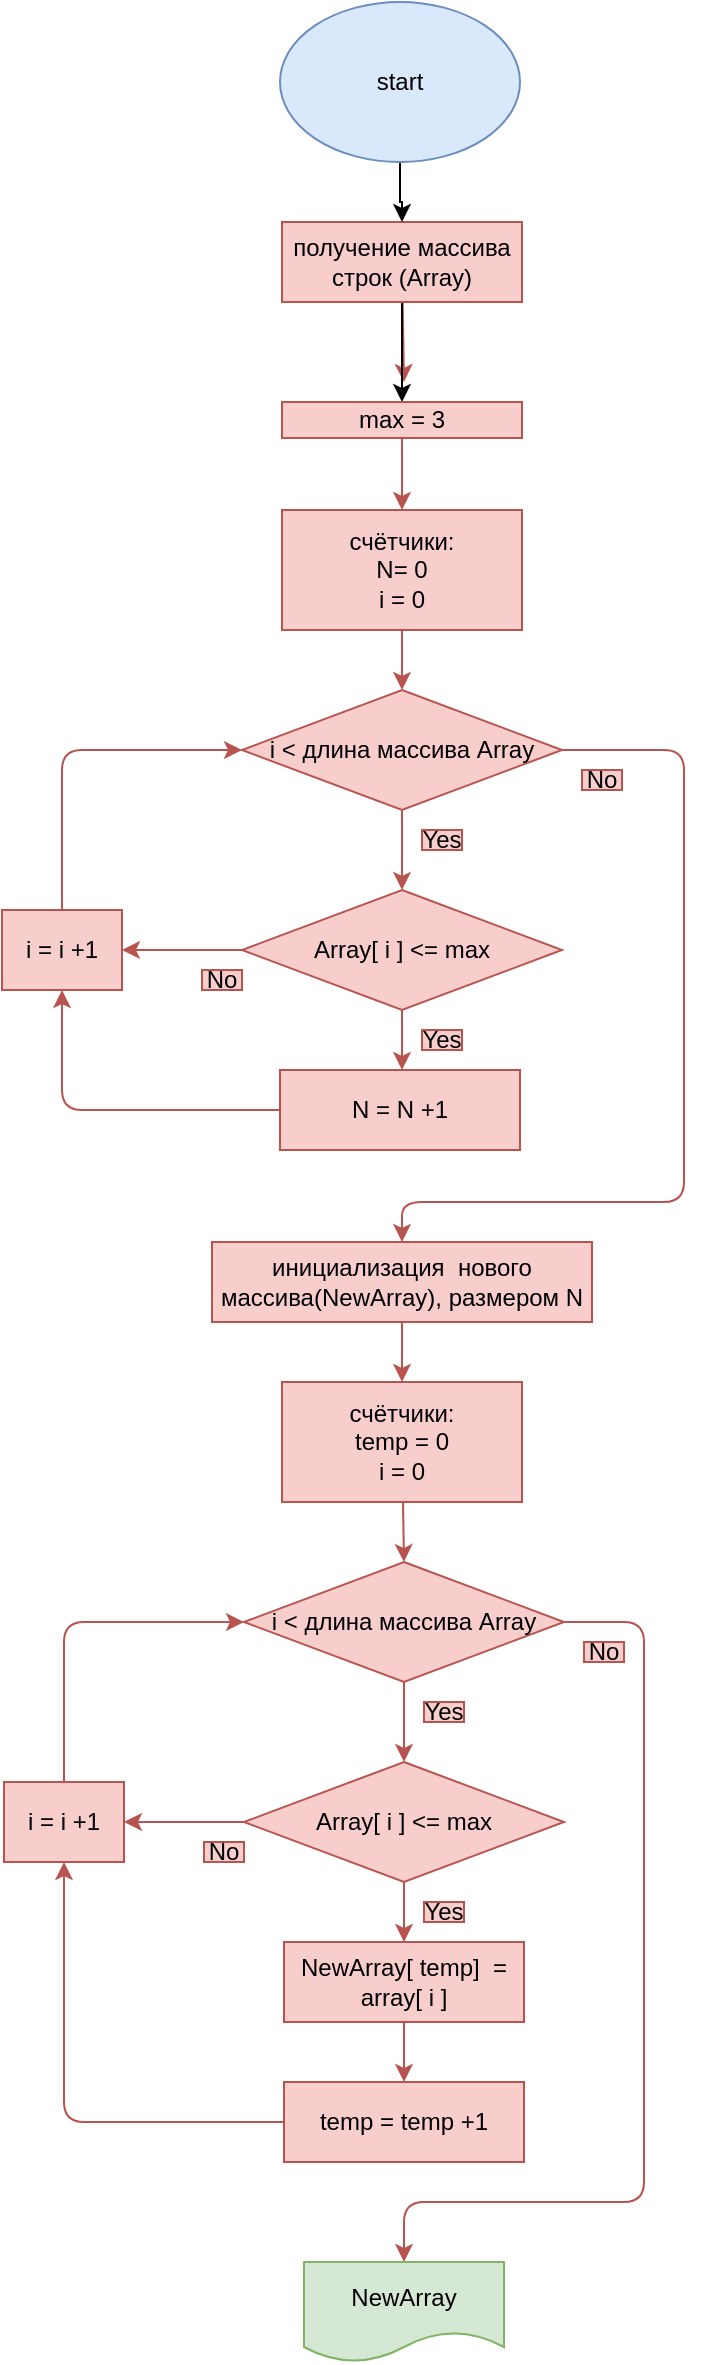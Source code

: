 <mxfile version="20.3.3" type="github"><diagram id="C5RBs43oDa-KdzZeNtuy" name="Page-1"><mxGraphModel dx="652" dy="367" grid="1" gridSize="10" guides="1" tooltips="1" connect="1" arrows="1" fold="1" page="1" pageScale="1" pageWidth="827" pageHeight="1169" math="0" shadow="0"><root><mxCell id="WIyWlLk6GJQsqaUBKTNV-0"/><mxCell id="WIyWlLk6GJQsqaUBKTNV-1" parent="WIyWlLk6GJQsqaUBKTNV-0"/><mxCell id="6zLO8_V5FtXYUKwaY0Mm-1" style="edgeStyle=none;html=1;entryX=0.5;entryY=0;entryDx=0;entryDy=0;fillColor=#f8cecc;strokeColor=#b85450;" parent="WIyWlLk6GJQsqaUBKTNV-1" source="6zLO8_V5FtXYUKwaY0Mm-2" edge="1"><mxGeometry relative="1" as="geometry"><mxPoint x="411" y="590" as="targetPoint"/></mxGeometry></mxCell><mxCell id="6zLO8_V5FtXYUKwaY0Mm-48" value="" style="edgeStyle=orthogonalEdgeStyle;rounded=0;orthogonalLoop=1;jettySize=auto;html=1;" parent="WIyWlLk6GJQsqaUBKTNV-1" source="6zLO8_V5FtXYUKwaY0Mm-2" target="6zLO8_V5FtXYUKwaY0Mm-45" edge="1"><mxGeometry relative="1" as="geometry"/></mxCell><mxCell id="6zLO8_V5FtXYUKwaY0Mm-2" value="получение массива строк (Array)" style="rounded=0;whiteSpace=wrap;html=1;fillColor=#f8cecc;strokeColor=#b85450;" parent="WIyWlLk6GJQsqaUBKTNV-1" vertex="1"><mxGeometry x="350" y="510" width="120" height="40" as="geometry"/></mxCell><mxCell id="6zLO8_V5FtXYUKwaY0Mm-3" style="edgeStyle=none;html=1;entryX=0.5;entryY=0;entryDx=0;entryDy=0;fillColor=#f8cecc;strokeColor=#b85450;" parent="WIyWlLk6GJQsqaUBKTNV-1" source="6zLO8_V5FtXYUKwaY0Mm-4" target="6zLO8_V5FtXYUKwaY0Mm-6" edge="1"><mxGeometry relative="1" as="geometry"/></mxCell><mxCell id="6zLO8_V5FtXYUKwaY0Mm-4" value="инициализация&amp;nbsp; нового массива(NewArray), размером N" style="rounded=0;whiteSpace=wrap;html=1;fillColor=#f8cecc;strokeColor=#b85450;" parent="WIyWlLk6GJQsqaUBKTNV-1" vertex="1"><mxGeometry x="315" y="1020" width="190" height="40" as="geometry"/></mxCell><mxCell id="6zLO8_V5FtXYUKwaY0Mm-5" style="edgeStyle=none;html=1;entryX=0.5;entryY=0;entryDx=0;entryDy=0;fillColor=#f8cecc;strokeColor=#b85450;" parent="WIyWlLk6GJQsqaUBKTNV-1" source="6zLO8_V5FtXYUKwaY0Mm-6" target="6zLO8_V5FtXYUKwaY0Mm-9" edge="1"><mxGeometry relative="1" as="geometry"/></mxCell><mxCell id="6zLO8_V5FtXYUKwaY0Mm-6" value="счётчики:&lt;br&gt;temp = 0&lt;br&gt;i = 0" style="rounded=0;whiteSpace=wrap;html=1;fillColor=#f8cecc;strokeColor=#b85450;" parent="WIyWlLk6GJQsqaUBKTNV-1" vertex="1"><mxGeometry x="350" y="1090" width="120" height="60" as="geometry"/></mxCell><mxCell id="6zLO8_V5FtXYUKwaY0Mm-7" style="edgeStyle=none;html=1;entryX=0.5;entryY=0;entryDx=0;entryDy=0;fillColor=#f8cecc;strokeColor=#b85450;" parent="WIyWlLk6GJQsqaUBKTNV-1" source="6zLO8_V5FtXYUKwaY0Mm-9" target="6zLO8_V5FtXYUKwaY0Mm-12" edge="1"><mxGeometry relative="1" as="geometry"/></mxCell><mxCell id="6zLO8_V5FtXYUKwaY0Mm-8" style="edgeStyle=none;html=1;entryX=0.5;entryY=0;entryDx=0;entryDy=0;fillColor=#f8cecc;strokeColor=#b85450;" parent="WIyWlLk6GJQsqaUBKTNV-1" source="6zLO8_V5FtXYUKwaY0Mm-9" target="6zLO8_V5FtXYUKwaY0Mm-23" edge="1"><mxGeometry relative="1" as="geometry"><Array as="points"><mxPoint x="531" y="1210"/><mxPoint x="531" y="1500"/><mxPoint x="411" y="1500"/></Array></mxGeometry></mxCell><mxCell id="6zLO8_V5FtXYUKwaY0Mm-9" value="i &amp;lt; длина массива Array" style="rhombus;whiteSpace=wrap;html=1;fillColor=#f8cecc;strokeColor=#b85450;" parent="WIyWlLk6GJQsqaUBKTNV-1" vertex="1"><mxGeometry x="331" y="1180" width="160" height="60" as="geometry"/></mxCell><mxCell id="6zLO8_V5FtXYUKwaY0Mm-10" style="edgeStyle=none;html=1;entryX=0.5;entryY=0;entryDx=0;entryDy=0;fillColor=#f8cecc;strokeColor=#b85450;" parent="WIyWlLk6GJQsqaUBKTNV-1" source="6zLO8_V5FtXYUKwaY0Mm-12" target="6zLO8_V5FtXYUKwaY0Mm-14" edge="1"><mxGeometry relative="1" as="geometry"/></mxCell><mxCell id="6zLO8_V5FtXYUKwaY0Mm-11" style="edgeStyle=none;html=1;fillColor=#f8cecc;strokeColor=#b85450;" parent="WIyWlLk6GJQsqaUBKTNV-1" source="6zLO8_V5FtXYUKwaY0Mm-12" edge="1"><mxGeometry relative="1" as="geometry"><mxPoint x="271" y="1310" as="targetPoint"/></mxGeometry></mxCell><mxCell id="6zLO8_V5FtXYUKwaY0Mm-12" value="Array[ i ] &amp;lt;= max" style="rhombus;whiteSpace=wrap;html=1;fillColor=#f8cecc;strokeColor=#b85450;" parent="WIyWlLk6GJQsqaUBKTNV-1" vertex="1"><mxGeometry x="331" y="1280" width="160" height="60" as="geometry"/></mxCell><mxCell id="6zLO8_V5FtXYUKwaY0Mm-13" style="edgeStyle=none;html=1;entryX=0.5;entryY=0;entryDx=0;entryDy=0;fillColor=#f8cecc;strokeColor=#b85450;" parent="WIyWlLk6GJQsqaUBKTNV-1" source="6zLO8_V5FtXYUKwaY0Mm-14" target="6zLO8_V5FtXYUKwaY0Mm-16" edge="1"><mxGeometry relative="1" as="geometry"/></mxCell><mxCell id="6zLO8_V5FtXYUKwaY0Mm-14" value="NewArray[ temp]&amp;nbsp; = array[ i ]" style="rounded=0;whiteSpace=wrap;html=1;fillColor=#f8cecc;strokeColor=#b85450;" parent="WIyWlLk6GJQsqaUBKTNV-1" vertex="1"><mxGeometry x="351" y="1370" width="120" height="40" as="geometry"/></mxCell><mxCell id="6zLO8_V5FtXYUKwaY0Mm-15" style="edgeStyle=none;html=1;entryX=0.5;entryY=1;entryDx=0;entryDy=0;fillColor=#f8cecc;strokeColor=#b85450;" parent="WIyWlLk6GJQsqaUBKTNV-1" source="6zLO8_V5FtXYUKwaY0Mm-16" target="6zLO8_V5FtXYUKwaY0Mm-21" edge="1"><mxGeometry relative="1" as="geometry"><Array as="points"><mxPoint x="241" y="1460"/></Array></mxGeometry></mxCell><mxCell id="6zLO8_V5FtXYUKwaY0Mm-16" value="temp = temp +1" style="rounded=0;whiteSpace=wrap;html=1;fillColor=#f8cecc;strokeColor=#b85450;" parent="WIyWlLk6GJQsqaUBKTNV-1" vertex="1"><mxGeometry x="351" y="1440" width="120" height="40" as="geometry"/></mxCell><mxCell id="6zLO8_V5FtXYUKwaY0Mm-17" value="Yes" style="text;html=1;strokeColor=#b85450;fillColor=#f8cecc;align=center;verticalAlign=middle;whiteSpace=wrap;rounded=0;" parent="WIyWlLk6GJQsqaUBKTNV-1" vertex="1"><mxGeometry x="421" y="1250" width="20" height="10" as="geometry"/></mxCell><mxCell id="6zLO8_V5FtXYUKwaY0Mm-18" value="Yes" style="text;html=1;strokeColor=#b85450;fillColor=#f8cecc;align=center;verticalAlign=middle;whiteSpace=wrap;rounded=0;" parent="WIyWlLk6GJQsqaUBKTNV-1" vertex="1"><mxGeometry x="421" y="1350" width="20" height="10" as="geometry"/></mxCell><mxCell id="6zLO8_V5FtXYUKwaY0Mm-19" value="No" style="text;html=1;strokeColor=#b85450;fillColor=#f8cecc;align=center;verticalAlign=middle;whiteSpace=wrap;rounded=0;" parent="WIyWlLk6GJQsqaUBKTNV-1" vertex="1"><mxGeometry x="501" y="1220" width="20" height="10" as="geometry"/></mxCell><mxCell id="6zLO8_V5FtXYUKwaY0Mm-20" style="edgeStyle=none;html=1;entryX=0;entryY=0.5;entryDx=0;entryDy=0;fillColor=#f8cecc;strokeColor=#b85450;" parent="WIyWlLk6GJQsqaUBKTNV-1" source="6zLO8_V5FtXYUKwaY0Mm-21" target="6zLO8_V5FtXYUKwaY0Mm-9" edge="1"><mxGeometry relative="1" as="geometry"><Array as="points"><mxPoint x="241" y="1210"/></Array></mxGeometry></mxCell><mxCell id="6zLO8_V5FtXYUKwaY0Mm-21" value="i = i +1" style="rounded=0;whiteSpace=wrap;html=1;fillColor=#f8cecc;strokeColor=#b85450;" parent="WIyWlLk6GJQsqaUBKTNV-1" vertex="1"><mxGeometry x="211" y="1290" width="60" height="40" as="geometry"/></mxCell><mxCell id="6zLO8_V5FtXYUKwaY0Mm-22" value="No" style="text;html=1;strokeColor=#b85450;fillColor=#f8cecc;align=center;verticalAlign=middle;whiteSpace=wrap;rounded=0;" parent="WIyWlLk6GJQsqaUBKTNV-1" vertex="1"><mxGeometry x="311" y="1320" width="20" height="10" as="geometry"/></mxCell><mxCell id="6zLO8_V5FtXYUKwaY0Mm-23" value="NewArray" style="shape=document;whiteSpace=wrap;html=1;boundedLbl=1;fillColor=#d5e8d4;strokeColor=#82b366;" parent="WIyWlLk6GJQsqaUBKTNV-1" vertex="1"><mxGeometry x="361" y="1530" width="100" height="50" as="geometry"/></mxCell><mxCell id="6zLO8_V5FtXYUKwaY0Mm-26" style="edgeStyle=none;html=1;entryX=0.5;entryY=0;entryDx=0;entryDy=0;fillColor=#f8cecc;strokeColor=#b85450;" parent="WIyWlLk6GJQsqaUBKTNV-1" source="6zLO8_V5FtXYUKwaY0Mm-27" target="6zLO8_V5FtXYUKwaY0Mm-30" edge="1"><mxGeometry relative="1" as="geometry"/></mxCell><mxCell id="6zLO8_V5FtXYUKwaY0Mm-27" value="счётчики:&lt;br&gt;N= 0&lt;br&gt;i = 0" style="rounded=0;whiteSpace=wrap;html=1;fillColor=#f8cecc;strokeColor=#b85450;" parent="WIyWlLk6GJQsqaUBKTNV-1" vertex="1"><mxGeometry x="350" y="654" width="120" height="60" as="geometry"/></mxCell><mxCell id="6zLO8_V5FtXYUKwaY0Mm-28" style="edgeStyle=none;html=1;entryX=0.5;entryY=0;entryDx=0;entryDy=0;fillColor=#f8cecc;strokeColor=#b85450;" parent="WIyWlLk6GJQsqaUBKTNV-1" source="6zLO8_V5FtXYUKwaY0Mm-30" target="6zLO8_V5FtXYUKwaY0Mm-33" edge="1"><mxGeometry relative="1" as="geometry"/></mxCell><mxCell id="6zLO8_V5FtXYUKwaY0Mm-29" style="edgeStyle=none;html=1;fillColor=#f8cecc;strokeColor=#b85450;" parent="WIyWlLk6GJQsqaUBKTNV-1" source="6zLO8_V5FtXYUKwaY0Mm-30" target="6zLO8_V5FtXYUKwaY0Mm-4" edge="1"><mxGeometry relative="1" as="geometry"><Array as="points"><mxPoint x="551" y="774"/><mxPoint x="551" y="1000"/><mxPoint x="410" y="1000"/></Array></mxGeometry></mxCell><mxCell id="6zLO8_V5FtXYUKwaY0Mm-30" value="i &amp;lt; длина массива Array" style="rhombus;whiteSpace=wrap;html=1;fillColor=#f8cecc;strokeColor=#b85450;" parent="WIyWlLk6GJQsqaUBKTNV-1" vertex="1"><mxGeometry x="330" y="744" width="160" height="60" as="geometry"/></mxCell><mxCell id="6zLO8_V5FtXYUKwaY0Mm-31" style="edgeStyle=none;html=1;entryX=0.5;entryY=0;entryDx=0;entryDy=0;fillColor=#f8cecc;strokeColor=#b85450;" parent="WIyWlLk6GJQsqaUBKTNV-1" source="6zLO8_V5FtXYUKwaY0Mm-33" edge="1"><mxGeometry relative="1" as="geometry"><mxPoint x="410" y="934" as="targetPoint"/></mxGeometry></mxCell><mxCell id="6zLO8_V5FtXYUKwaY0Mm-32" style="edgeStyle=none;html=1;fillColor=#f8cecc;strokeColor=#b85450;" parent="WIyWlLk6GJQsqaUBKTNV-1" source="6zLO8_V5FtXYUKwaY0Mm-33" edge="1"><mxGeometry relative="1" as="geometry"><mxPoint x="270" y="874" as="targetPoint"/></mxGeometry></mxCell><mxCell id="6zLO8_V5FtXYUKwaY0Mm-33" value="Array[ i ] &amp;lt;= max" style="rhombus;whiteSpace=wrap;html=1;fillColor=#f8cecc;strokeColor=#b85450;" parent="WIyWlLk6GJQsqaUBKTNV-1" vertex="1"><mxGeometry x="330" y="844" width="160" height="60" as="geometry"/></mxCell><mxCell id="6zLO8_V5FtXYUKwaY0Mm-34" style="edgeStyle=none;html=1;entryX=0.5;entryY=1;entryDx=0;entryDy=0;fillColor=#f8cecc;strokeColor=#b85450;" parent="WIyWlLk6GJQsqaUBKTNV-1" source="6zLO8_V5FtXYUKwaY0Mm-35" target="6zLO8_V5FtXYUKwaY0Mm-40" edge="1"><mxGeometry relative="1" as="geometry"><Array as="points"><mxPoint x="240" y="954"/></Array></mxGeometry></mxCell><mxCell id="6zLO8_V5FtXYUKwaY0Mm-35" value="N = N +1" style="rounded=0;whiteSpace=wrap;html=1;fillColor=#f8cecc;strokeColor=#b85450;" parent="WIyWlLk6GJQsqaUBKTNV-1" vertex="1"><mxGeometry x="349" y="934" width="120" height="40" as="geometry"/></mxCell><mxCell id="6zLO8_V5FtXYUKwaY0Mm-36" value="Yes" style="text;html=1;strokeColor=#b85450;fillColor=#f8cecc;align=center;verticalAlign=middle;whiteSpace=wrap;rounded=0;" parent="WIyWlLk6GJQsqaUBKTNV-1" vertex="1"><mxGeometry x="420" y="814" width="20" height="10" as="geometry"/></mxCell><mxCell id="6zLO8_V5FtXYUKwaY0Mm-37" value="Yes" style="text;html=1;strokeColor=#b85450;fillColor=#f8cecc;align=center;verticalAlign=middle;whiteSpace=wrap;rounded=0;" parent="WIyWlLk6GJQsqaUBKTNV-1" vertex="1"><mxGeometry x="420" y="914" width="20" height="10" as="geometry"/></mxCell><mxCell id="6zLO8_V5FtXYUKwaY0Mm-38" value="No" style="text;html=1;strokeColor=#b85450;fillColor=#f8cecc;align=center;verticalAlign=middle;whiteSpace=wrap;rounded=0;" parent="WIyWlLk6GJQsqaUBKTNV-1" vertex="1"><mxGeometry x="500" y="784" width="20" height="10" as="geometry"/></mxCell><mxCell id="6zLO8_V5FtXYUKwaY0Mm-39" style="edgeStyle=none;html=1;entryX=0;entryY=0.5;entryDx=0;entryDy=0;fillColor=#f8cecc;strokeColor=#b85450;" parent="WIyWlLk6GJQsqaUBKTNV-1" source="6zLO8_V5FtXYUKwaY0Mm-40" target="6zLO8_V5FtXYUKwaY0Mm-30" edge="1"><mxGeometry relative="1" as="geometry"><Array as="points"><mxPoint x="240" y="774"/></Array></mxGeometry></mxCell><mxCell id="6zLO8_V5FtXYUKwaY0Mm-40" value="i = i +1" style="rounded=0;whiteSpace=wrap;html=1;fillColor=#f8cecc;strokeColor=#b85450;" parent="WIyWlLk6GJQsqaUBKTNV-1" vertex="1"><mxGeometry x="210" y="854" width="60" height="40" as="geometry"/></mxCell><mxCell id="6zLO8_V5FtXYUKwaY0Mm-41" value="No" style="text;html=1;strokeColor=#b85450;fillColor=#f8cecc;align=center;verticalAlign=middle;whiteSpace=wrap;rounded=0;" parent="WIyWlLk6GJQsqaUBKTNV-1" vertex="1"><mxGeometry x="310" y="884" width="20" height="10" as="geometry"/></mxCell><mxCell id="6zLO8_V5FtXYUKwaY0Mm-44" style="edgeStyle=none;html=1;entryX=0.5;entryY=0;entryDx=0;entryDy=0;fillColor=#f8cecc;strokeColor=#b85450;" parent="WIyWlLk6GJQsqaUBKTNV-1" source="6zLO8_V5FtXYUKwaY0Mm-45" target="6zLO8_V5FtXYUKwaY0Mm-27" edge="1"><mxGeometry relative="1" as="geometry"/></mxCell><mxCell id="6zLO8_V5FtXYUKwaY0Mm-45" value="max = 3" style="rounded=0;whiteSpace=wrap;html=1;fillColor=#f8cecc;strokeColor=#b85450;" parent="WIyWlLk6GJQsqaUBKTNV-1" vertex="1"><mxGeometry x="350" y="600" width="120" height="18" as="geometry"/></mxCell><mxCell id="6zLO8_V5FtXYUKwaY0Mm-49" value="" style="edgeStyle=orthogonalEdgeStyle;rounded=0;orthogonalLoop=1;jettySize=auto;html=1;" parent="WIyWlLk6GJQsqaUBKTNV-1" source="6zLO8_V5FtXYUKwaY0Mm-46" target="6zLO8_V5FtXYUKwaY0Mm-2" edge="1"><mxGeometry relative="1" as="geometry"/></mxCell><mxCell id="6zLO8_V5FtXYUKwaY0Mm-46" value="start" style="ellipse;whiteSpace=wrap;html=1;fillColor=#dae8fc;strokeColor=#6c8ebf;" parent="WIyWlLk6GJQsqaUBKTNV-1" vertex="1"><mxGeometry x="349" y="400" width="120" height="80" as="geometry"/></mxCell></root></mxGraphModel></diagram></mxfile>